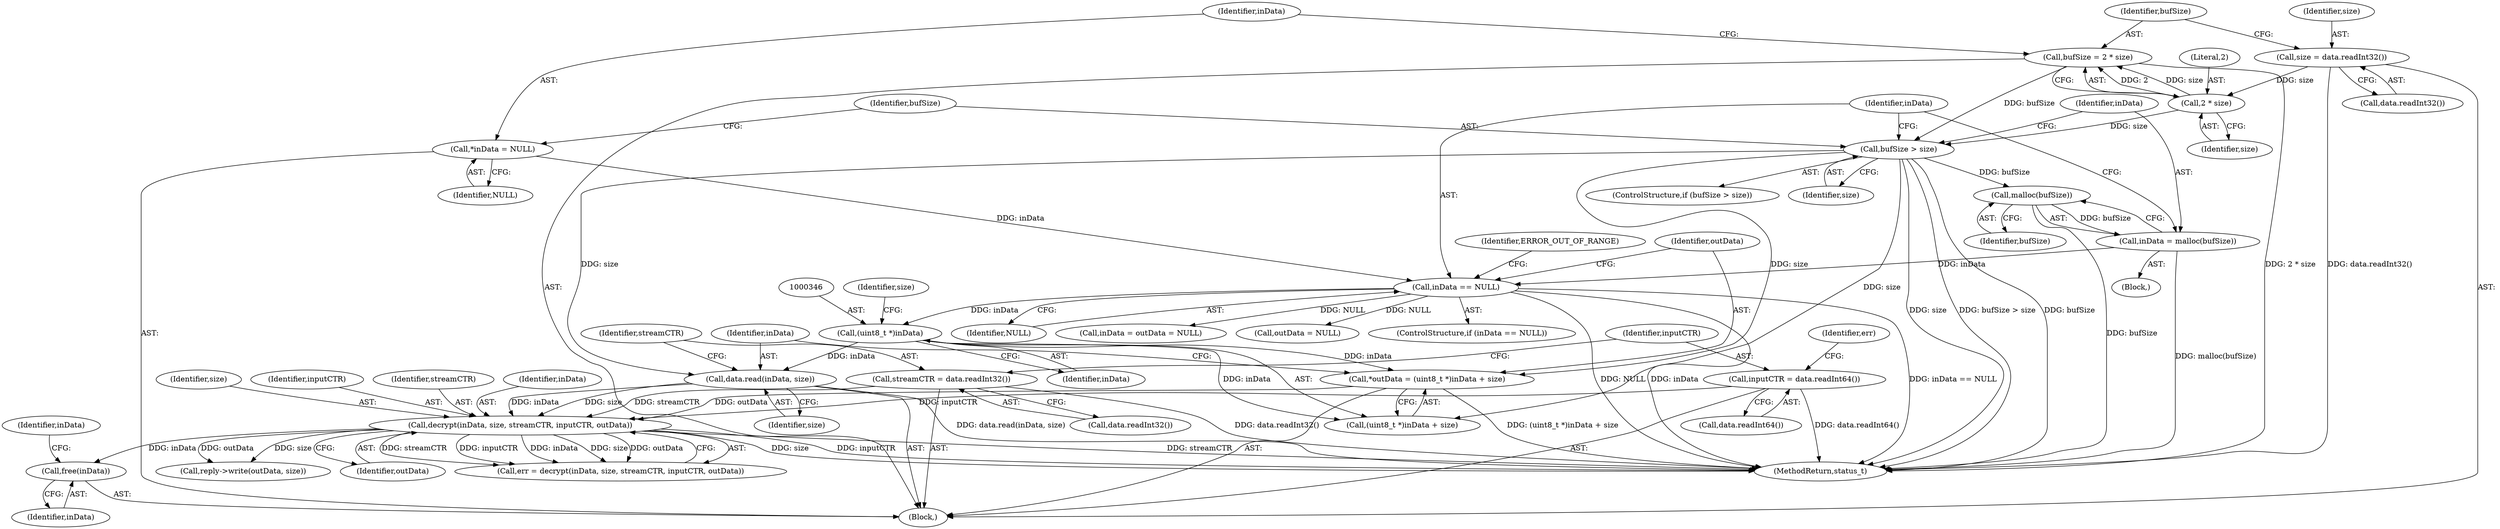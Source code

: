 digraph "0_Android_9667e3eff2d34c3797c3b529370de47b2c1f1bf6@API" {
"1000379" [label="(Call,free(inData))"];
"1000363" [label="(Call,decrypt(inData, size, streamCTR, inputCTR, outData))"];
"1000349" [label="(Call,data.read(inData, size))"];
"1000345" [label="(Call,(uint8_t *)inData)"];
"1000333" [label="(Call,inData == NULL)"];
"1000328" [label="(Call,inData = malloc(bufSize))"];
"1000330" [label="(Call,malloc(bufSize))"];
"1000324" [label="(Call,bufSize > size)"];
"1000314" [label="(Call,bufSize = 2 * size)"];
"1000316" [label="(Call,2 * size)"];
"1000310" [label="(Call,size = data.readInt32())"];
"1000320" [label="(Call,*inData = NULL)"];
"1000353" [label="(Call,streamCTR = data.readInt32())"];
"1000357" [label="(Call,inputCTR = data.readInt64())"];
"1000342" [label="(Call,*outData = (uint8_t *)inData + size)"];
"1000353" [label="(Call,streamCTR = data.readInt32())"];
"1000334" [label="(Identifier,inData)"];
"1000367" [label="(Identifier,inputCTR)"];
"1000335" [label="(Identifier,NULL)"];
"1000314" [label="(Call,bufSize = 2 * size)"];
"1000322" [label="(Identifier,NULL)"];
"1000350" [label="(Identifier,inData)"];
"1000321" [label="(Identifier,inData)"];
"1000359" [label="(Call,data.readInt64())"];
"1000310" [label="(Call,size = data.readInt32())"];
"1000311" [label="(Identifier,size)"];
"1000323" [label="(ControlStructure,if (bufSize > size))"];
"1000317" [label="(Literal,2)"];
"1000381" [label="(Call,inData = outData = NULL)"];
"1000325" [label="(Identifier,bufSize)"];
"1000349" [label="(Call,data.read(inData, size))"];
"1000320" [label="(Call,*inData = NULL)"];
"1000368" [label="(Identifier,outData)"];
"1000345" [label="(Call,(uint8_t *)inData)"];
"1000333" [label="(Call,inData == NULL)"];
"1000379" [label="(Call,free(inData))"];
"1000328" [label="(Call,inData = malloc(bufSize))"];
"1000366" [label="(Identifier,streamCTR)"];
"1000358" [label="(Identifier,inputCTR)"];
"1000363" [label="(Call,decrypt(inData, size, streamCTR, inputCTR, outData))"];
"1000364" [label="(Identifier,inData)"];
"1000395" [label="(MethodReturn,status_t)"];
"1000324" [label="(Call,bufSize > size)"];
"1000312" [label="(Call,data.readInt32())"];
"1000326" [label="(Identifier,size)"];
"1000380" [label="(Identifier,inData)"];
"1000315" [label="(Identifier,bufSize)"];
"1000308" [label="(Block,)"];
"1000382" [label="(Identifier,inData)"];
"1000354" [label="(Identifier,streamCTR)"];
"1000355" [label="(Call,data.readInt32())"];
"1000383" [label="(Call,outData = NULL)"];
"1000376" [label="(Call,reply->write(outData, size))"];
"1000332" [label="(ControlStructure,if (inData == NULL))"];
"1000344" [label="(Call,(uint8_t *)inData + size)"];
"1000316" [label="(Call,2 * size)"];
"1000329" [label="(Identifier,inData)"];
"1000365" [label="(Identifier,size)"];
"1000330" [label="(Call,malloc(bufSize))"];
"1000327" [label="(Block,)"];
"1000318" [label="(Identifier,size)"];
"1000348" [label="(Identifier,size)"];
"1000361" [label="(Call,err = decrypt(inData, size, streamCTR, inputCTR, outData))"];
"1000342" [label="(Call,*outData = (uint8_t *)inData + size)"];
"1000351" [label="(Identifier,size)"];
"1000343" [label="(Identifier,outData)"];
"1000331" [label="(Identifier,bufSize)"];
"1000338" [label="(Identifier,ERROR_OUT_OF_RANGE)"];
"1000347" [label="(Identifier,inData)"];
"1000362" [label="(Identifier,err)"];
"1000357" [label="(Call,inputCTR = data.readInt64())"];
"1000379" -> "1000308"  [label="AST: "];
"1000379" -> "1000380"  [label="CFG: "];
"1000380" -> "1000379"  [label="AST: "];
"1000382" -> "1000379"  [label="CFG: "];
"1000363" -> "1000379"  [label="DDG: inData"];
"1000363" -> "1000361"  [label="AST: "];
"1000363" -> "1000368"  [label="CFG: "];
"1000364" -> "1000363"  [label="AST: "];
"1000365" -> "1000363"  [label="AST: "];
"1000366" -> "1000363"  [label="AST: "];
"1000367" -> "1000363"  [label="AST: "];
"1000368" -> "1000363"  [label="AST: "];
"1000361" -> "1000363"  [label="CFG: "];
"1000363" -> "1000395"  [label="DDG: size"];
"1000363" -> "1000395"  [label="DDG: inputCTR"];
"1000363" -> "1000395"  [label="DDG: streamCTR"];
"1000363" -> "1000361"  [label="DDG: streamCTR"];
"1000363" -> "1000361"  [label="DDG: inputCTR"];
"1000363" -> "1000361"  [label="DDG: inData"];
"1000363" -> "1000361"  [label="DDG: size"];
"1000363" -> "1000361"  [label="DDG: outData"];
"1000349" -> "1000363"  [label="DDG: inData"];
"1000349" -> "1000363"  [label="DDG: size"];
"1000353" -> "1000363"  [label="DDG: streamCTR"];
"1000357" -> "1000363"  [label="DDG: inputCTR"];
"1000342" -> "1000363"  [label="DDG: outData"];
"1000363" -> "1000376"  [label="DDG: outData"];
"1000363" -> "1000376"  [label="DDG: size"];
"1000349" -> "1000308"  [label="AST: "];
"1000349" -> "1000351"  [label="CFG: "];
"1000350" -> "1000349"  [label="AST: "];
"1000351" -> "1000349"  [label="AST: "];
"1000354" -> "1000349"  [label="CFG: "];
"1000349" -> "1000395"  [label="DDG: data.read(inData, size)"];
"1000345" -> "1000349"  [label="DDG: inData"];
"1000324" -> "1000349"  [label="DDG: size"];
"1000345" -> "1000344"  [label="AST: "];
"1000345" -> "1000347"  [label="CFG: "];
"1000346" -> "1000345"  [label="AST: "];
"1000347" -> "1000345"  [label="AST: "];
"1000348" -> "1000345"  [label="CFG: "];
"1000345" -> "1000342"  [label="DDG: inData"];
"1000345" -> "1000344"  [label="DDG: inData"];
"1000333" -> "1000345"  [label="DDG: inData"];
"1000333" -> "1000332"  [label="AST: "];
"1000333" -> "1000335"  [label="CFG: "];
"1000334" -> "1000333"  [label="AST: "];
"1000335" -> "1000333"  [label="AST: "];
"1000338" -> "1000333"  [label="CFG: "];
"1000343" -> "1000333"  [label="CFG: "];
"1000333" -> "1000395"  [label="DDG: inData"];
"1000333" -> "1000395"  [label="DDG: inData == NULL"];
"1000333" -> "1000395"  [label="DDG: NULL"];
"1000328" -> "1000333"  [label="DDG: inData"];
"1000320" -> "1000333"  [label="DDG: inData"];
"1000333" -> "1000381"  [label="DDG: NULL"];
"1000333" -> "1000383"  [label="DDG: NULL"];
"1000328" -> "1000327"  [label="AST: "];
"1000328" -> "1000330"  [label="CFG: "];
"1000329" -> "1000328"  [label="AST: "];
"1000330" -> "1000328"  [label="AST: "];
"1000334" -> "1000328"  [label="CFG: "];
"1000328" -> "1000395"  [label="DDG: malloc(bufSize)"];
"1000330" -> "1000328"  [label="DDG: bufSize"];
"1000330" -> "1000331"  [label="CFG: "];
"1000331" -> "1000330"  [label="AST: "];
"1000330" -> "1000395"  [label="DDG: bufSize"];
"1000324" -> "1000330"  [label="DDG: bufSize"];
"1000324" -> "1000323"  [label="AST: "];
"1000324" -> "1000326"  [label="CFG: "];
"1000325" -> "1000324"  [label="AST: "];
"1000326" -> "1000324"  [label="AST: "];
"1000329" -> "1000324"  [label="CFG: "];
"1000334" -> "1000324"  [label="CFG: "];
"1000324" -> "1000395"  [label="DDG: size"];
"1000324" -> "1000395"  [label="DDG: bufSize > size"];
"1000324" -> "1000395"  [label="DDG: bufSize"];
"1000314" -> "1000324"  [label="DDG: bufSize"];
"1000316" -> "1000324"  [label="DDG: size"];
"1000324" -> "1000342"  [label="DDG: size"];
"1000324" -> "1000344"  [label="DDG: size"];
"1000314" -> "1000308"  [label="AST: "];
"1000314" -> "1000316"  [label="CFG: "];
"1000315" -> "1000314"  [label="AST: "];
"1000316" -> "1000314"  [label="AST: "];
"1000321" -> "1000314"  [label="CFG: "];
"1000314" -> "1000395"  [label="DDG: 2 * size"];
"1000316" -> "1000314"  [label="DDG: 2"];
"1000316" -> "1000314"  [label="DDG: size"];
"1000316" -> "1000318"  [label="CFG: "];
"1000317" -> "1000316"  [label="AST: "];
"1000318" -> "1000316"  [label="AST: "];
"1000310" -> "1000316"  [label="DDG: size"];
"1000310" -> "1000308"  [label="AST: "];
"1000310" -> "1000312"  [label="CFG: "];
"1000311" -> "1000310"  [label="AST: "];
"1000312" -> "1000310"  [label="AST: "];
"1000315" -> "1000310"  [label="CFG: "];
"1000310" -> "1000395"  [label="DDG: data.readInt32()"];
"1000320" -> "1000308"  [label="AST: "];
"1000320" -> "1000322"  [label="CFG: "];
"1000321" -> "1000320"  [label="AST: "];
"1000322" -> "1000320"  [label="AST: "];
"1000325" -> "1000320"  [label="CFG: "];
"1000353" -> "1000308"  [label="AST: "];
"1000353" -> "1000355"  [label="CFG: "];
"1000354" -> "1000353"  [label="AST: "];
"1000355" -> "1000353"  [label="AST: "];
"1000358" -> "1000353"  [label="CFG: "];
"1000353" -> "1000395"  [label="DDG: data.readInt32()"];
"1000357" -> "1000308"  [label="AST: "];
"1000357" -> "1000359"  [label="CFG: "];
"1000358" -> "1000357"  [label="AST: "];
"1000359" -> "1000357"  [label="AST: "];
"1000362" -> "1000357"  [label="CFG: "];
"1000357" -> "1000395"  [label="DDG: data.readInt64()"];
"1000342" -> "1000308"  [label="AST: "];
"1000342" -> "1000344"  [label="CFG: "];
"1000343" -> "1000342"  [label="AST: "];
"1000344" -> "1000342"  [label="AST: "];
"1000350" -> "1000342"  [label="CFG: "];
"1000342" -> "1000395"  [label="DDG: (uint8_t *)inData + size"];
}

